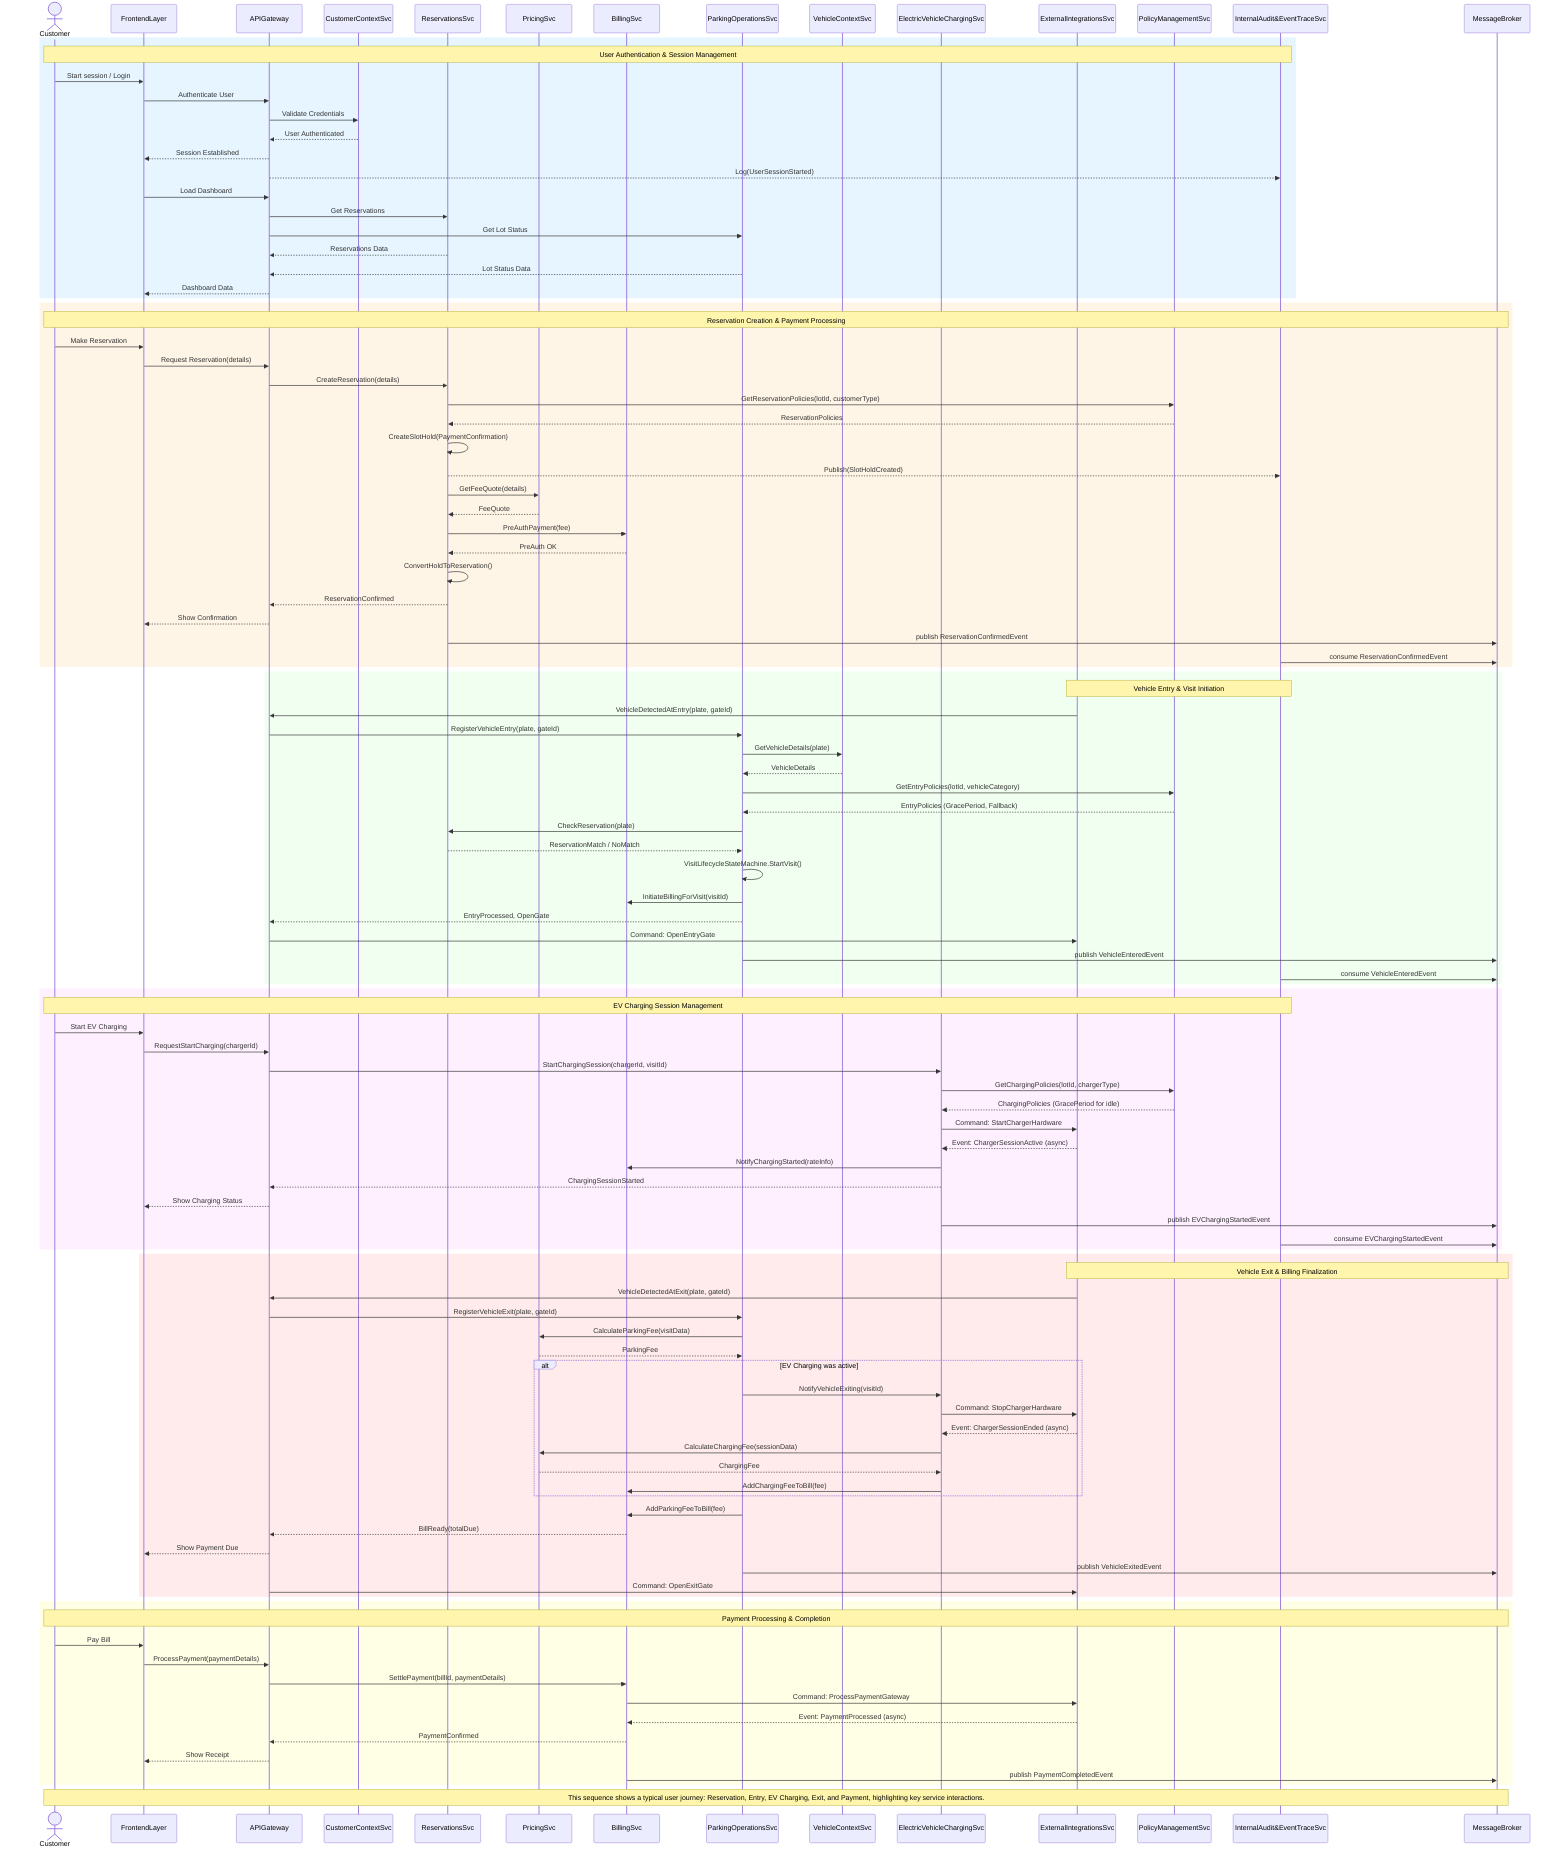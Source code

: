---
title Easy Park Plus - System Sequence Overview (Proposed)
---
sequenceDiagram
    actor Customer
    participant FL as FrontendLayer
    participant GW as APIGateway
    participant CCSvc as CustomerContextSvc
    participant RSSvc as ReservationsSvc
    participant PSvc as PricingSvc
    participant BSvc as BillingSvc
    participant POSvc as ParkingOperationsSvc
    participant VCSvc as VehicleContextSvc
    participant ECSvc as ElectricVehicleChargingSvc
    participant EISvc as ExternalIntegrationsSvc
    participant PolMSvc as PolicyManagementSvc
    participant IAETSvc as InternalAudit&EventTraceSvc
    participant MB as MessageBroker

    %% User Authentication and Dashboard Load
    rect rgb(230, 245, 255)
    Note over Customer, IAETSvc: User Authentication & Session Management
    Customer->>FL: Start session / Login
    FL->>GW: Authenticate User
    GW->>CCSvc: Validate Credentials
    CCSvc-->>GW: User Authenticated
    GW-->>FL: Session Established
    GW-->>IAETSvc: Log(UserSessionStarted)
    
    FL->>GW: Load Dashboard
    GW->>RSSvc: Get Reservations
    GW->>POSvc: Get Lot Status
    RSSvc-->>GW: Reservations Data
    POSvc-->>GW: Lot Status Data
    GW-->>FL: Dashboard Data
    end

    %% Make Reservation (with SlotHold)
    rect rgb(255, 245, 230)
    Note over Customer, MB: Reservation Creation & Payment Processing
    Customer->>FL: Make Reservation
    FL->>GW: Request Reservation(details)
    GW->>RSSvc: CreateReservation(details)
    RSSvc->>PolMSvc: GetReservationPolicies(lotId, customerType)
    PolMSvc-->>RSSvc: ReservationPolicies
    RSSvc->>RSSvc: CreateSlotHold(PaymentConfirmation)
    RSSvc-->>IAETSvc: Publish(SlotHoldCreated)
    RSSvc->>PSvc: GetFeeQuote(details)
    PSvc-->>RSSvc: FeeQuote
    RSSvc->>BSvc: PreAuthPayment(fee)
    BSvc-->>RSSvc: PreAuth OK
    RSSvc->>RSSvc: ConvertHoldToReservation()
    RSSvc-->>GW: ReservationConfirmed
    GW-->>FL: Show Confirmation
    RSSvc->>MB: publish ReservationConfirmedEvent
    IAETSvc->>MB: consume ReservationConfirmedEvent
    end

    %% Vehicle Entry (ANPR based with VisitLifecycleStateMachine)
    rect rgb(240, 255, 240)
    Note over EISvc, IAETSvc: Vehicle Entry & Visit Initiation
    EISvc->>GW: VehicleDetectedAtEntry(plate, gateId)
    GW->>POSvc: RegisterVehicleEntry(plate, gateId)
    POSvc->>VCSvc: GetVehicleDetails(plate)
    VCSvc-->>POSvc: VehicleDetails
    POSvc->>PolMSvc: GetEntryPolicies(lotId, vehicleCategory)
    PolMSvc-->>POSvc: EntryPolicies (GracePeriod, Fallback)
    POSvc->>RSSvc: CheckReservation(plate)
    RSSvc-->>POSvc: ReservationMatch / NoMatch
    POSvc->>POSvc: VisitLifecycleStateMachine.StartVisit()
    POSvc->>BSvc: InitiateBillingForVisit(visitId)
    POSvc-->>GW: EntryProcessed, OpenGate
    GW->>EISvc: Command: OpenEntryGate
    POSvc->>MB: publish VehicleEnteredEvent
    IAETSvc->>MB: consume VehicleEnteredEvent
    end

    %% Start EV Charging (with Policy Application)
    rect rgb(255, 240, 255)
    Note over Customer, IAETSvc: EV Charging Session Management
    Customer->>FL: Start EV Charging
    FL->>GW: RequestStartCharging(chargerId)
    GW->>ECSvc: StartChargingSession(chargerId, visitId)
    ECSvc->>PolMSvc: GetChargingPolicies(lotId, chargerType)
    PolMSvc-->>ECSvc: ChargingPolicies (GracePeriod for idle)
    ECSvc->>EISvc: Command: StartChargerHardware
    EISvc-->>ECSvc: Event: ChargerSessionActive (async)
    ECSvc->>BSvc: NotifyChargingStarted(rateInfo)
    ECSvc-->>GW: ChargingSessionStarted
    GW-->>FL: Show Charging Status
    ECSvc->>MB: publish EVChargingStartedEvent
    IAETSvc->>MB: consume EVChargingStartedEvent
    end

    %% Vehicle Exit (ANPR based)
    rect rgb(255, 235, 235)
    Note over EISvc, MB: Vehicle Exit & Billing Finalization
    EISvc->>GW: VehicleDetectedAtExit(plate, gateId)
    GW->>POSvc: RegisterVehicleExit(plate, gateId)
    POSvc->>PSvc: CalculateParkingFee(visitData)
    PSvc-->>POSvc: ParkingFee
    alt EV Charging was active
        POSvc->>ECSvc: NotifyVehicleExiting(visitId)
        ECSvc->>EISvc: Command: StopChargerHardware
        EISvc-->>ECSvc: Event: ChargerSessionEnded (async)
        ECSvc->>PSvc: CalculateChargingFee(sessionData)
        PSvc-->>ECSvc: ChargingFee
        ECSvc->>BSvc: AddChargingFeeToBill(fee)
    end
    POSvc->>BSvc: AddParkingFeeToBill(fee)
    BSvc-->>GW: BillReady(totalDue)
    GW-->>FL: Show Payment Due
    POSvc->>MB: publish VehicleExitedEvent
    GW->>EISvc: Command: OpenExitGate
    end

    %% Pay Bill
    rect rgb(255, 255, 230)
    Note over Customer, MB: Payment Processing & Completion
    Customer->>FL: Pay Bill
    FL->>GW: ProcessPayment(paymentDetails)
    GW->>BSvc: SettlePayment(billId, paymentDetails)
    BSvc->>EISvc: Command: ProcessPaymentGateway
    EISvc-->>BSvc: Event: PaymentProcessed (async)
    BSvc-->>GW: PaymentConfirmed
    GW-->>FL: Show Receipt
    BSvc->>MB: publish PaymentCompletedEvent
    end

    Note over Customer, MB: This sequence shows a typical user journey: Reservation, Entry, EV Charging, Exit, and Payment, highlighting key service interactions.
